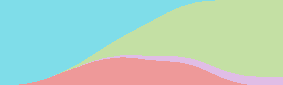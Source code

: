settings.prc = false;
settings.render=0;

white = rgb("faf4ed");
black = rgb("575279");
blue = rgb("286983");
red = rgb("d7827e");
yellow = rgb("f6c177");
orange = rgb("ea9d34");
gray = rgb("9893a5");
grey = rgb("9893a5");
deepcyan = rgb("56949f");
pink = rgb("b4637a");
magenta = rgb("eb6f92");
green = rgb("a0d971");
purple = rgb("907aa9");

defaultpen(black + fontsize(8pt));

real[][] data = {
	{28973,28626,1,0,0},
	{28973,28626,1,0,0},
	{28973,28626,1,0,0},
	{28973,28626,1,0,0},
	{28973,28626,1,0,0},
	{28973,28625,2,0,0},
	{28973,28625,2,0,0},
	{28973,28624,3,0,0},
	{28973,28623,4,0,0},
	{28973,28621,6,0,0},
	{28973,28620,7,0,0},
	{28973,28617,10,0,0},
	{28973,28617,10,0,0},
	{28973,28614,13,0,0},
	{28973,28613,14,0,0},
	{28973,28611,16,0,0},
	{28973,28608,19,0,0},
	{28973,28606,21,0,0},
	{28973,28603,24,0,0},
	{28973,28599,28,0,0},
	{28973,28598,29,0,0},
	{28973,28595,32,0,0},
	{28973,28590,37,0,0},
	{28973,28583,44,0,0},
	{28973,28581,46,0,0},
	{28973,28577,50,0,0},
	{28973,28575,52,0,0},
	{28973,28563,64,0,0},
	{28973,28559,68,0,0},
	{28973,28555,72,0,0},
	{28973,28548,79,0,0},
	{28973,28541,86,0,0},
	{28973,28538,89,0,0},
	{28973,28533,94,0,0},
	{28973,28528,99,0,0},
	{28973,28523,104,0,0},
	{28973,28517,110,0,0},
	{28973,28511,116,0,0},
	{28973,28502,125,0,0},
	{28973,28498,129,0,0},
	{28973,28491,136,0,0},
	{28973,28483,144,0,0},
	{28973,28472,155,0,0},
	{28973,28459,168,0,0},
	{28973,28452,175,0,0},
	{28973,28441,186,0,0},
	{28973,28433,194,0,0},
	{28973,28419,208,0,0},
	{28973,28414,213,0,0},
	{28973,28406,221,0,0},
	{28973,28399,228,0,0},
	{28973,28383,244,0,0},
	{28973,28372,255,0,0},
	{28973,28358,269,0,0},
	{28973,28346,281,0,0},
	{28973,28331,296,0,0},
	{28973,28320,307,0,0},
	{28973,28304,323,0,0},
	{28973,28287,340,0,0},
	{28973,28278,349,0,0},
	{28973,28265,362,0,0},
	{28973,28253,374,0,0},
	{28973,28237,390,0,0},
	{28973,28220,407,0,0},
	{28973,28209,418,0,0},
	{28973,28197,430,0,0},
	{28973,28184,443,0,0},
	{28973,28171,456,0,0},
	{28973,28155,472,0,0},
	{28973,28145,482,0,0},
	{28973,28133,494,0,0},
	{28973,28120,507,0,0},
	{28973,28102,525,0,0},
	{28973,28088,539,0,0},
	{28973,28075,552,0,0},
	{28973,28060,567,0,0},
	{28973,28049,578,0,0},
	{28973,28035,592,0,0},
	{28973,28017,610,0,0},
	{28973,27995,632,0,0},
	{28973,27977,650,0,0},
	{28973,27951,676,0,0},
	{28973,27933,694,0,0},
	{28973,27914,713,0,0},
	{28973,27887,740,0,0},
	{28973,27866,761,0,0},
	{28973,27849,778,0,0},
	{28973,27821,806,0,0},
	{28973,27803,824,0,0},
	{28973,27782,845,0,0},
	{28973,27758,869,0,0},
	{28973,27731,896,0,0},
	{28973,27707,920,0,0},
	{28973,27695,932,0,0},
	{28973,27674,953,0,0},
	{28973,27651,976,0,0},
	{28973,27629,998,0,0},
	{28973,27606,1021,0,0},
	{28973,27583,1044,0,0},
	{28973,27564,1063,0,0},
	{28973,27544,1083,0,0},
	{28973,27515,1112,0,0},
	{28973,27497,1130,0,0},
	{28973,27473,1154,0,0},
	{28973,27446,1181,0,0},
	{28973,27430,1197,0,0},
	{28973,27413,1214,0,0},
	{28973,27382,1245,0,0},
	{28973,27360,1267,0,0},
	{28973,27337,1290,0,0},
	{28973,27299,1328,0,0},
	{28973,27273,1354,0,0},
	{28973,27240,1387,0,0},
	{28973,27215,1412,0,0},
	{28973,27193,1434,0,0},
	{28973,27160,1467,0,0},
	{28973,27137,1490,0,0},
	{28973,27111,1516,0,0},
	{28973,27079,1548,0,0},
	{28973,27049,1578,0,0},
	{28973,27025,1602,0,0},
	{28973,26993,1634,0,0},
	{28973,26961,1666,0,0},
	{28973,26931,1696,0,0},
	{28973,26906,1721,0,0},
	{28973,26868,1759,0,0},
	{28973,26847,1780,0,0},
	{28973,26803,1824,0,0},
	{28973,26770,1857,0,0},
	{28973,26742,1885,0,0},
	{28973,26712,1915,0,0},
	{28973,26681,1945,1,0},
	{28973,26646,1980,1,0},
	{28973,26609,2017,1,0},
	{28973,26578,2047,2,0},
	{28973,26544,2080,3,0},
	{28973,26510,2114,3,0},
	{28973,26467,2157,3,0},
	{28973,26423,2201,3,0},
	{28973,26393,2231,3,0},
	{28973,26352,2269,6,0},
	{28973,26315,2305,7,0},
	{28973,26279,2341,7,0},
	{28973,26242,2378,7,0},
	{28973,26192,2427,7,1},
	{28973,26148,2467,11,1},
	{28973,26098,2515,13,1},
	{28973,26061,2550,15,1},
	{28973,26021,2589,16,1},
	{28973,25979,2630,17,1},
	{28973,25939,2668,18,2},
	{28973,25876,2731,18,2},
	{28973,25822,2783,20,2},
	{28973,25775,2827,22,3},
	{28973,25721,2881,22,3},
	{28973,25669,2929,26,3},
	{28973,25621,2975,28,3},
	{28973,25568,3026,30,3},
	{28973,25520,3072,32,3},
	{28973,25477,3113,34,3},
	{28973,25439,3148,37,3},
	{28973,25403,3178,39,7},
	{28973,25353,3223,44,7},
	{28973,25294,3279,47,7},
	{28973,25249,3318,53,7},
	{28973,25213,3346,61,7},
	{28973,25174,3379,66,8},
	{28973,25114,3432,72,9},
	{28973,25076,3465,77,9},
	{28973,25028,3508,81,10},
	{28973,24980,3553,84,10},
	{28973,24924,3601,92,10},
	{28973,24887,3633,97,10},
	{28973,24837,3676,104,10},
	{28973,24788,3720,107,12},
	{28973,24738,3764,112,13},
	{28973,24700,3796,115,16},
	{28973,24650,3838,123,16},
	{28973,24609,3872,129,17},
	{28973,24555,3918,136,18},
	{28973,24512,3952,144,19},
	{28973,24467,3994,147,19},
	{28973,24410,4044,152,21},
	{28973,24359,4087,158,23},
	{28973,24299,4136,168,24},
	{28973,24253,4174,175,25},
	{28973,24214,4203,184,26},
	{28973,24154,4253,193,27},
	{28973,24100,4296,203,28},
	{28973,24058,4324,216,29},
	{28973,24000,4375,223,29},
	{28973,23946,4412,236,33},
	{28973,23903,4444,247,33},
	{28973,23848,4483,261,35},
	{28973,23791,4524,274,38},
	{28973,23733,4575,280,39},
	{28973,23692,4603,290,42},
	{28973,23639,4644,302,42},
	{28973,23573,4707,304,43},
	{28973,23527,4741,314,45},
	{28973,23479,4773,329,46},
	{28973,23428,4811,337,51},
	{28973,23381,4844,349,53},
	{28973,23311,4905,358,53},
	{28973,23255,4950,366,56},
	{28973,23212,4982,373,60},
	{28973,23157,5026,382,62},
	{28973,23113,5059,392,63},
	{28973,23060,5103,401,63},
	{28973,23005,5147,412,63},
	{28973,22949,5190,423,65},
	{28973,22893,5233,433,68},
	{28973,22843,5254,459,71},
	{28973,22780,5306,468,73},
	{28973,22720,5354,479,74},
	{28973,22660,5400,491,76},
	{28973,22613,5428,509,77},
	{28973,22537,5486,525,79},
	{28973,22481,5520,546,80},
	{28973,22421,5566,559,81},
	{28973,22374,5598,574,81},
	{28973,22319,5638,587,83},
	{28973,22265,5672,604,86},
	{28973,22212,5708,620,87},
	{28973,22158,5740,640,89},
	{28973,22099,5772,664,92},
	{28973,22054,5795,683,95},
	{28973,22000,5825,705,97},
	{28973,21943,5856,729,99},
	{28973,21885,5886,752,104},
	{28973,21827,5922,772,106},
	{28973,21769,5951,800,107},
	{28973,21717,5984,819,107},
	{28973,21662,6013,842,110},
	{28973,21597,6057,863,110},
	{28973,21538,6103,875,111},
	{28973,21481,6144,889,113},
	{28973,21427,6178,907,115},
	{28973,21366,6212,934,115},
	{28973,21311,6244,954,118},
	{28973,21249,6282,975,121},
	{28973,21173,6341,989,124},
	{28973,21115,6372,1014,126},
	{28973,21041,6418,1038,130},
	{28973,20974,6465,1058,130},
	{28973,20903,6516,1074,134},
	{28973,20832,6569,1090,136},
	{28973,20774,6600,1116,137},
	{28973,20703,6651,1134,139},
	{28973,20625,6693,1165,144},
	{28973,20561,6734,1184,148},
	{28973,20492,6781,1205,149},
	{28973,20421,6828,1227,151},
	{28973,20355,6867,1250,155},
	{28973,20281,6909,1281,156},
	{28973,20218,6949,1303,157},
	{28973,20152,6984,1333,158},
	{28973,20079,7036,1350,162},
	{28973,20018,7060,1385,164},
	{28973,19959,7086,1414,168},
	{28973,19870,7149,1434,174},
	{28973,19805,7188,1460,174},
	{28973,19733,7220,1497,177},
	{28973,19656,7259,1529,183},
	{28973,19592,7286,1562,187},
	{28973,19526,7319,1589,193},
	{28973,19460,7354,1615,198},
	{28973,19386,7388,1648,205},
	{28973,19325,7408,1687,207},
	{28973,19254,7448,1717,208},
	{28973,19167,7504,1743,213},
	{28973,19100,7542,1770,215},
	{28973,19031,7573,1805,218},
	{28973,18955,7616,1837,219},
	{28973,18892,7648,1863,224},
	{28973,18823,7677,1897,230},
	{28973,18749,7721,1923,234},
	{28973,18691,7731,1969,236},
	{28973,18633,7762,1993,239},
	{28973,18564,7794,2029,240},
	{28973,18497,7831,2057,242},
	{28973,18427,7862,2092,246},
	{28973,18364,7885,2126,252},
	{28973,18293,7919,2157,258},
	{28973,18236,7941,2187,263},
	{28973,18166,7960,2232,269},
	{28973,18088,8009,2256,274},
	{28973,18014,8050,2285,278},
	{28973,17948,8076,2322,281},
	{28973,17878,8110,2355,284},
	{28973,17816,8135,2389,287},
	{28973,17747,8170,2421,289},
	{28973,17687,8177,2470,293},
	{28973,17617,8198,2513,299},
	{28973,17541,8235,2549,302},
	{28973,17459,8264,2595,309},
	{28973,17398,8280,2636,313},
	{28973,17319,8305,2683,320},
	{28973,17243,8331,2727,326},
	{28973,17167,8345,2783,332},
	{28973,17106,8347,2838,336},
	{28973,17038,8372,2874,343},
	{28973,16974,8389,2911,353},
	{28973,16892,8428,2952,355},
	{28973,16829,8457,2984,357},
	{28973,16761,8481,3024,361},
	{28973,16690,8507,3067,363},
	{28973,16605,8543,3112,367},
	{28973,16535,8582,3139,371},
	{28973,16472,8593,3186,376},
	{28973,16390,8629,3231,377},
	{28973,16316,8657,3273,381},
	{28973,16231,8704,3307,385},
	{28973,16164,8733,3337,393},
	{28973,16092,8753,3386,396},
	{28973,16026,8757,3440,404},
	{28973,15943,8794,3480,410},
	{28973,15886,8802,3525,414},
	{28973,15807,8830,3571,419},
	{28973,15723,8874,3610,420},
	{28973,15653,8880,3670,424},
	{28973,15597,8883,3717,430},
	{28973,15533,8885,3774,435},
	{28973,15474,8895,3819,439},
	{28973,15397,8925,3866,439},
	{28973,15330,8948,3904,445},
	{28973,15270,8963,3946,448},
	{28973,15208,8969,3996,454},
	{28973,15138,8996,4037,456},
	{28973,15059,9007,4097,464},
	{28973,14982,9041,4133,471},
	{28973,14914,9056,4183,474},
	{28973,14860,9060,4223,484},
	{28973,14794,9070,4272,491},
	{28973,14730,9073,4324,500},
	{28973,14674,9073,4374,506},
	{28973,14605,9086,4423,513},
	{28973,14524,9107,4479,517},
	{28973,14457,9128,4521,521},
	{28973,14387,9138,4575,527},
	{28973,14315,9158,4621,533},
	{28973,14250,9179,4664,534},
	{28973,14184,9165,4736,542},
	{28973,14124,9164,4790,549},
	{28973,14069,9166,4837,555},
	{28973,14017,9144,4906,560},
	{28973,13955,9154,4954,564},
	{28973,13891,9170,4996,570},
	{28973,13837,9166,5046,578},
	{28973,13770,9175,5100,582},
	{28973,13714,9184,5143,586},
	{28973,13648,9196,5189,594},
	{28973,13575,9224,5232,596},
	{28973,13515,9235,5275,602},
	{28973,13458,9242,5321,606},
	{28973,13373,9278,5365,611},
	{28973,13317,9288,5408,614},
	{28973,13251,9309,5446,621},
	{28973,13177,9327,5492,631},
	{28973,13115,9336,5541,635},
	{28973,13055,9346,5588,638},
	{28973,12986,9361,5639,641},
	{28973,12922,9365,5690,650},
	{28973,12853,9355,5757,662},
	{28973,12794,9357,5808,668},
	{28973,12721,9374,5860,672},
	{28973,12662,9377,5911,677},
	{28973,12587,9409,5949,682},
	{28973,12505,9441,5994,687},
	{28973,12448,9435,6050,694},
	{28973,12386,9440,6100,701},
	{28973,12318,9446,6153,710},
	{28973,12256,9447,6208,716},
	{28973,12184,9456,6267,720},
	{28973,12139,9444,6318,726},
	{28973,12064,9473,6359,731},
	{28973,12006,9465,6414,742},
	{28973,11948,9457,6471,751},
	{28973,11874,9478,6518,757},
	{28973,11802,9484,6576,765},
	{28973,11738,9484,6636,769},
	{28973,11677,9487,6689,774},
	{28973,11617,9476,6758,776},
	{28973,11549,9482,6816,780},
	{28973,11489,9478,6873,787},
	{28973,11424,9482,6931,790},
	{28973,11372,9472,6986,797},
	{28973,11312,9476,7037,802},
	{28973,11252,9458,7109,808},
	{28973,11200,9433,7179,815},
	{28973,11160,9409,7239,819},
	{28973,11104,9401,7294,828},
	{28973,11043,9386,7360,838},
	{28973,10984,9359,7433,851},
	{28973,10935,9338,7495,859},
	{28973,10882,9320,7562,863},
	{28973,10822,9319,7616,870},
	{28973,10758,9316,7676,877},
	{28973,10717,9300,7726,884},
	{28973,10658,9294,7786,889},
	{28973,10592,9290,7851,894},
	{28973,10538,9287,7906,896},
	{28973,10480,9279,7965,903},
	{28973,10416,9294,8013,904},
	{28973,10368,9264,8079,916},
	{28973,10309,9254,8146,918},
	{28973,10250,9242,8213,922},
	{28973,10188,9232,8280,927},
	{28973,10136,9214,8349,928},
	{28973,10073,9209,8408,937},
	{28973,10012,9202,8468,945},
	{28973,9947,9200,8528,952},
	{28973,9880,9187,8600,960},
	{28973,9828,9172,8660,967},
	{28973,9770,9158,8716,983},
	{28973,9701,9167,8770,989},
	{28973,9643,9150,8835,999},
	{28973,9577,9150,8898,1002},
	{28973,9517,9139,8957,1014},
	{28973,9454,9134,9017,1022},
	{28973,9394,9114,9088,1031},
	{28973,9338,9101,9151,1037},
	{28973,9281,9093,9210,1043},
	{28973,9220,9103,9253,1051},
	{28973,9161,9097,9313,1056},
	{28973,9102,9099,9365,1061},
	{28973,9043,9079,9438,1067},
	{28973,8987,9064,9501,1075},
	{28973,8936,9045,9564,1082},
	{28973,8881,9015,9637,1094},
	{28973,8824,9003,9696,1104},
	{28973,8759,9000,9753,1115},
	{28973,8700,8991,9814,1122},
	{28973,8626,8988,9881,1132},
	{28973,8567,8967,9953,1140},
	{28973,8515,8953,10012,1147},
	{28973,8449,8945,10076,1157},
	{28973,8405,8909,10140,1173},
	{28973,8352,8881,10212,1182},
	{28973,8301,8866,10271,1189},
	{28973,8255,8836,10339,1197},
	{28973,8200,8804,10420,1203},
	{28973,8146,8793,10478,1210},
	{28973,8099,8771,10538,1219},
	{28973,8036,8773,10595,1223},
	{28973,7985,8757,10649,1236},
	{28973,7933,8740,10713,1241},
	{28973,7869,8737,10768,1253},
	{28973,7827,8718,10825,1257},
	{28973,7760,8716,10887,1264},
	{28973,7699,8710,10949,1269},
	{28973,7642,8692,11013,1280},
	{28973,7601,8659,11079,1288},
	{28973,7540,8652,11142,1293},
	{28973,7486,8631,11206,1304},
	{28973,7436,8606,11278,1307},
	{28973,7380,8602,11333,1312},
	{28973,7311,8602,11397,1317},
	{28973,7256,8582,11467,1322},
	{28973,7201,8563,11534,1329},
	{28973,7145,8542,11604,1336},
	{28973,7080,8539,11669,1339},
	{28973,7027,8528,11726,1346},
	{28973,6966,8510,11800,1351},
	{28973,6904,8517,11851,1355},
	{28973,6852,8493,11921,1361},
	{28973,6785,8488,11989,1365},
	{28973,6726,8489,12040,1372},
	{28973,6659,8500,12091,1377},
	{28973,6605,8494,12144,1384},
	{28973,6549,8478,12206,1394},
	{28973,6474,8480,12273,1400},
	{28973,6414,8476,12334,1403},
	{28973,6354,8469,12390,1414},
	{28973,6298,8449,12455,1425},
	{28973,6241,8439,12515,1432},
	{28973,6175,8438,12572,1442},
	{28973,6120,8420,12641,1446},
	{28973,6051,8422,12698,1456},
	{28973,6002,8418,12747,1460},
	{28973,5944,8396,12820,1467},
	{28973,5885,8380,12890,1472},
	{28973,5827,8386,12935,1479},
	{28973,5758,8376,13005,1488},
	{28973,5689,8382,13066,1490},
	{28973,5631,8374,13122,1500},
	{28973,5573,8375,13174,1505},
	{28973,5499,8390,13231,1507},
	{28973,5440,8389,13286,1512},
	{28973,5384,8395,13335,1513},
	{28973,5319,8390,13399,1519},
	{28973,5258,8385,13453,1531},
	{28973,5192,8388,13509,1538},
	{28973,5145,8370,13565,1547},
	{28973,5093,8367,13614,1553},
	{28973,5042,8359,13671,1555},
	{28973,4980,8355,13733,1559},
	{28973,4917,8339,13807,1564},
	{28973,4858,8337,13862,1570},
	{28973,4799,8340,13913,1575},
	{28973,4738,8334,13971,1584},
	{28973,4678,8346,14017,1586},
	{28973,4604,8349,14081,1593},
	{28973,4554,8324,14148,1601},
	{28973,4510,8305,14204,1608},
	{28973,4445,8305,14260,1617},
	{28973,4394,8287,14320,1626},
	{28973,4328,8282,14383,1634},
	{28973,4273,8263,14449,1642},
	{28973,4219,8244,14509,1655},
	{28973,4151,8252,14560,1664},
	{28973,4088,8258,14615,1666},
	{28973,4042,8245,14669,1671},
	{28973,3989,8243,14717,1678},
	{28973,3936,8238,14767,1686},
	{28973,3897,8198,14837,1695},
	{28973,3836,8183,14906,1702},
	{28973,3794,8166,14958,1709},
	{28973,3748,8144,15016,1719},
	{28973,3693,8137,15073,1724},
	{28973,3654,8117,15119,1737},
	{28973,3598,8109,15174,1746},
	{28973,3556,8081,15238,1752},
	{28973,3516,8060,15292,1759},
	{28973,3466,8045,15348,1768},
	{28973,3419,8042,15388,1778},
	{28973,3370,8036,15435,1786},
	{28973,3330,8018,15489,1790},
	{28973,3285,8006,15537,1799},
	{28973,3226,8014,15587,1800},
	{28973,3178,7996,15646,1807},
	{28973,3123,8011,15677,1816},
	{28973,3070,7997,15740,1820},
	{28973,3016,7992,15794,1825},
	{28973,2957,8000,15837,1833},
	{28973,2894,8002,15893,1838},
	{28973,2857,7979,15946,1845},
	{28973,2812,7962,16006,1847},
	{28973,2755,7973,16044,1855},
	{28973,2701,7981,16089,1856},
	{28973,2664,7956,16151,1856},
	{28973,2624,7946,16195,1862},
	{28973,2578,7931,16252,1866},
	{28973,2537,7915,16304,1871},
	{28973,2488,7903,16361,1875},
	{28973,2442,7888,16416,1881},
	{28973,2392,7884,16463,1888},
	{28973,2339,7875,16520,1893},
	{28973,2296,7853,16576,1902},
	{28973,2245,7837,16638,1907},
	{28973,2208,7809,16700,1910},
	{28973,2178,7783,16751,1915},
	{28973,2140,7758,16808,1921},
	{28973,2092,7743,16866,1926},
	{28973,2048,7730,16916,1933},
	{28973,2009,7723,16957,1938},
	{28973,1983,7695,17003,1946},
	{28973,1940,7667,17060,1960},
	{28973,1907,7660,17096,1964},
	{28973,1874,7626,17157,1970},
	{28973,1846,7598,17209,1974},
	{28973,1813,7576,17261,1977},
	{28973,1785,7552,17307,1983},
	{28973,1744,7540,17353,1990},
	{28973,1718,7510,17400,1999},
	{28973,1684,7482,17453,2008},
	{28973,1661,7450,17498,2018},
	{28973,1623,7417,17561,2026},
	{28973,1587,7392,17617,2031},
	{28973,1555,7373,17662,2037},
	{28973,1520,7361,17701,2045},
	{28973,1494,7329,17749,2055},
	{28973,1452,7308,17805,2062},
	{28973,1424,7289,17846,2068},
	{28973,1390,7258,17904,2075},
	{28973,1354,7240,17952,2081},
	{28973,1319,7218,18005,2085},
	{28973,1290,7188,18058,2091},
	{28973,1262,7163,18108,2094},
	{28973,1228,7153,18148,2098},
	{28973,1197,7122,18201,2107},
	{28973,1174,7092,18245,2116},
	{28973,1137,7066,18302,2122},
	{28973,1111,7049,18334,2133},
	{28973,1079,7017,18394,2137},
	{28973,1047,6986,18453,2141},
	{28973,1016,6961,18501,2149},
	{28973,991,6930,18554,2152},
	{28973,961,6899,18611,2156},
	{28973,923,6865,18676,2163},
	{28973,891,6838,18732,2166},
	{28973,868,6801,18781,2177},
	{28973,838,6781,18827,2181},
	{28973,813,6752,18874,2188},
	{28973,775,6735,18922,2195},
	{28973,750,6695,18982,2200},
	{28973,716,6668,19039,2204},
	{28973,691,6637,19090,2209},
	{28973,669,6599,19146,2213},
	{28973,648,6567,19191,2221},
	{28973,637,6524,19240,2226},
	{28973,619,6495,19284,2229},
	{28973,602,6452,19339,2234},
	{28973,582,6415,19391,2239},
	{28973,561,6369,19448,2249},
	{28973,541,6329,19500,2257},
	{28973,523,6288,19552,2264},
	{28973,507,6237,19613,2270},
	{28973,491,6198,19666,2272},
	{28973,474,6153,19719,2281},
	{28973,462,6104,19775,2286},
	{28973,449,6057,19830,2291},
	{28973,433,6007,19891,2296},
	{28973,419,5961,19948,2299},
	{28973,402,5920,20001,2304},
	{28973,391,5874,20056,2306},
	{28973,363,5837,20115,2312},
	{28973,343,5789,20178,2317},
	{28973,333,5732,20239,2323},
	{28973,318,5683,20298,2328},
	{28973,309,5622,20359,2337},
	{28973,302,5573,20408,2344},
	{28973,294,5518,20468,2347},
	{28973,283,5483,20510,2351},
	{28973,268,5436,20564,2359},
	{28973,257,5394,20611,2365},
	{28973,249,5350,20655,2373},
	{28973,235,5301,20714,2377},
	{28973,222,5255,20769,2381},
	{28973,210,5217,20813,2387},
	{28973,194,5162,20877,2394},
	{28973,186,5101,20940,2400},
	{28973,182,5060,20982,2403},
	{28973,173,5011,21028,2415},
	{28973,166,4955,21082,2424},
	{28973,159,4911,21129,2428},
	{28973,146,4863,21183,2435},
	{28973,138,4803,21241,2445},
	{28973,126,4756,21298,2447},
	{28973,116,4714,21343,2454},
	{28973,104,4661,21401,2461},
	{28973,90,4616,21455,2466},
	{28973,87,4556,21512,2472},
	{28973,79,4510,21560,2478},
	{28973,75,4455,21616,2481},
	{28973,70,4407,21664,2486},
	{28973,63,4364,21713,2487},
	{28973,59,4304,21771,2493},
	{28973,52,4250,21822,2503},
	{28973,47,4212,21857,2511},
	{28973,44,4162,21899,2522},
	{28973,41,4118,21944,2524},
	{28973,37,4068,21993,2529},
	{28973,35,4032,22029,2531},
	{28973,29,3992,22068,2538},
	{28973,22,3945,22118,2542},
	{28973,19,3885,22178,2545},
	{28973,17,3831,22232,2547},
	{28973,14,3779,22283,2551},
	{28973,12,3713,22342,2560},
	{28973,9,3670,22382,2566},
	{28973,7,3621,22425,2574},
	{28973,6,3573,22469,2579},
	{28973,4,3530,22510,2583},
	{28973,3,3488,22547,2589},
	{28973,2,3435,22597,2593},
	{28973,1,3378,22654,2594},
	{28973,1,3335,22691,2600},
	{28973,1,3284,22734,2608},
	{28973,1,3228,22783,2615},
	{28973,1,3184,22821,2621},
	{28973,1,3128,22875,2623},
	{28973,1,3079,22918,2629},
	{28973,1,3029,22961,2636},
	{28973,1,2985,23003,2638},
	{28973,1,2941,23044,2641},
	{28973,1,2890,23080,2656},
	{28973,1,2854,23112,2660},
	{28973,0,2795,23168,2664},
	{28973,0,2745,23215,2667},
	{28973,0,2701,23255,2671},
	{28973,0,2658,23294,2675},
	{28973,0,2611,23337,2679},
	{28973,0,2576,23370,2681},
	{28973,0,2526,23415,2686},
	{28973,0,2485,23453,2689},
	{28973,0,2425,23506,2696},
	{28973,0,2386,23542,2699},
	{28973,0,2343,23579,2705},
	{28973,0,2307,23606,2714},
	{28973,0,2275,23635,2717},
	{28973,0,2234,23669,2724},
	{28973,0,2194,23704,2729},
	{28973,0,2152,23740,2735},
	{28973,0,2112,23780,2735},
	{28973,0,2072,23815,2740},
	{28973,0,2035,23844,2748},
	{28973,0,2003,23874,2750},
	{28973,0,1980,23892,2755},
	{28973,0,1931,23934,2762},
	{28973,0,1889,23971,2767},
	{28973,0,1864,23992,2771},
	{28973,0,1831,24024,2772},
	{28973,0,1796,24051,2780},
	{28973,0,1750,24093,2784},
	{28973,0,1704,24132,2791},
	{28973,0,1666,24166,2795},
	{28973,0,1632,24197,2798},
	{28973,0,1597,24229,2801},
	{28973,0,1561,24259,2807},
	{28973,0,1529,24286,2812},
	{28973,0,1496,24317,2814},
	{28973,0,1466,24347,2814},
	{28973,0,1440,24371,2816},
	{28973,0,1407,24395,2825},
	{28973,0,1373,24427,2827},
	{28973,0,1341,24456,2830},
	{28973,0,1303,24489,2835},
	{28973,0,1273,24516,2838},
	{28973,0,1254,24533,2840},
	{28973,0,1221,24562,2844},
	{28973,0,1192,24590,2845},
	{28973,0,1163,24619,2845},
	{28973,0,1142,24638,2847},
	{28973,0,1113,24664,2850},
	{28973,0,1086,24689,2852},
	{28973,0,1052,24718,2857},
	{28973,0,1025,24742,2860},
	{28973,0,999,24761,2867},
	{28973,0,965,24794,2868},
	{28973,0,935,24822,2870},
	{28973,0,906,24849,2872},
	{28973,0,881,24874,2872},
	{28973,0,843,24910,2874},
	{28973,0,819,24930,2878},
	{28973,0,799,24947,2881},
	{28973,0,779,24967,2881},
	{28973,0,748,24997,2882},
	{28973,0,720,25022,2885},
	{28973,0,694,25045,2888},
	{28973,0,669,25068,2890},
	{28973,0,641,25094,2892},
	{28973,0,621,25113,2893},
	{28973,0,601,25129,2897},
	{28973,0,580,25148,2899},
	{28973,0,563,25165,2899},
	{28973,0,540,25185,2902},
	{28973,0,525,25200,2902},
	{28973,0,501,25222,2904},
	{28973,0,489,25233,2905},
	{28973,0,467,25252,2908},
	{28973,0,453,25266,2908},
	{28973,0,438,25277,2912},
	{28973,0,423,25290,2914},
	{28973,0,408,25301,2918},
	{28973,0,391,25316,2920},
	{28973,0,381,25326,2920},
	{28973,0,368,25336,2923},
	{28973,0,361,25342,2924},
	{28973,0,353,25349,2925},
	{28973,0,340,25359,2928},
	{28973,0,322,25374,2931},
	{28973,0,311,25384,2932},
	{28973,0,303,25391,2933},
	{28973,0,291,25402,2934},
	{28973,0,275,25417,2935},
	{28973,0,267,25425,2935},
	{28973,0,252,25440,2935},
	{28973,0,238,25453,2936},
	{28973,0,230,25461,2936},
	{28973,0,218,25473,2936},
	{28973,0,206,25484,2937},
	{28973,0,193,25496,2938},
	{28973,0,180,25508,2939},
	{28973,0,171,25517,2939},
	{28973,0,159,25526,2942},
	{28973,0,148,25536,2943},
	{28973,0,143,25540,2944},
	{28973,0,137,25545,2945},
	{28973,0,126,25555,2946},
	{28973,0,116,25565,2946},
	{28973,0,107,25573,2947},
	{28973,0,100,25578,2949},
	{28973,0,95,25583,2949},
	{28973,0,89,25589,2949},
	{28973,0,86,25592,2949},
	{28973,0,82,25595,2950},
	{28973,0,80,25597,2950},
	{28973,0,78,25599,2950},
	{28973,0,72,25604,2951},
	{28973,0,71,25605,2951},
	{28973,0,68,25608,2951},
	{28973,0,65,25611,2951},
	{28973,0,58,25618,2951},
	{28973,0,50,25624,2953},
	{28973,0,48,25626,2953},
	{28973,0,44,25629,2954},
	{28973,0,40,25633,2954},
	{28973,0,31,25641,2955},
	{28973,0,30,25642,2955},
	{28973,0,26,25646,2955},
	{28973,0,21,25650,2956},
	{28973,0,19,25652,2956},
	{28973,0,14,25657,2956},
	{28973,0,11,25659,2957},
	{28973,0,10,25660,2957},
	{28973,0,7,25663,2957},
	{28973,0,6,25664,2957},
	{28973,0,6,25664,2957},
	{28973,0,5,25665,2957},
	{28973,0,5,25665,2957},
	{28973,0,5,25665,2957},
	{28973,0,4,25666,2957},
	{28973,0,4,25666,2957},
	{28973,0,3,25667,2957},
	{28973,0,1,25669,2957},
	{28973,0,1,25669,2957},
	{28973,0,1,25669,2957},
	{28973,0,1,25669,2957},
	{28973,0,0,25670,2957},
	{28973,0,0,25670,2957},
	{28973,0,0,25670,2957},
	{28973,0,0,25670,2957},
	{28973,0,0,25670,2957},
	{28973,0,0,25670,2957},
	{28973,0,0,25670,2957},
	{28973,0,0,25670,2957},
	{28973,0,0,25670,2957},
	{28973,0,0,25670,2957},
	{28973,0,0,25670,2957},
	{28973,0,0,25670,2957},
	{28973,0,0,25670,2957},
	{28973,0,0,25670,2957},
	{28973,0,0,25670,2957},
	{28973,0,0,25670,2957},
	{28973,0,0,25670,2957},
	{28973,0,0,25670,2957},
	{28973,0,0,25670,2957},
	{28973,0,0,25670,2957},
	{28973,0,0,25670,2957},
	{28973,0,0,25670,2957},
	{28973,0,0,25670,2957},
	{28973,0,0,25670,2957},
	{28973,0,0,25670,2957},
	{28973,0,0,25670,2957},
	{28973,0,0,25670,2957},
	{28973,0,0,25670,2957},
	{28973,0,0,25670,2957},
	{28973,0,0,25670,2957},
	{28973,0,0,25670,2957},
	{28973,0,0,25670,2957},
	{28973,0,0,25670,2957},
	{28973,0,0,25670,2957},
	{28973,0,0,25670,2957},
	{28973,0,0,25670,2957},
	{28973,0,0,25670,2957},
	{28973,0,0,25670,2957},
	{28973,0,0,25670,2957},
	{28973,0,0,25670,2957},
	{28973,0,0,25670,2957},
	{28973,0,0,25670,2957},
	{28973,0,0,25670,2957},
	{28973,0,0,25670,2957},
	{28973,0,0,25670,2957},
	{28973,0,0,25670,2957},
	{28973,0,0,25670,2957},
	{28973,0,0,25670,2957},
	{28973,0,0,25670,2957},
	{28973,0,0,25670,2957},
	{28973,0,0,25670,2957}
};

size(10cm, 3cm, IgnoreAspect);

path pI = (0, 0) -- (0,0);
path pD = (0, 0) -- (0,0);
path pR = (0, 0) -- (0,0);

int tMax = data.length - 1;

real total = data[0][1] + data[0][2] + data[0][3] + data[0][4];

real S, I, R, D;

for(real t = 0; t < tMax; ++t) {
	S = data[floor(t)][1] / total;
	I = data[floor(t)][2] / total;
	R = data[floor(t)][3] / total;
	D = data[floor(t)][4] / total;

	pI = pI -- (t, I);
	pD = pD -- (t, I + D);
	pR = pR -- (t, I + D + R);
}

fill(pI--(tMax, I)--cycle, rgb("EF9A9A"));
fill(pD--reverse(pI)--cycle, rgb("E1BEE7"));
fill(pR--reverse(pD)--cycle, rgb("C5E1A5"));
fill((0, 1) -- (tMax, 1) -- reverse(pR)--cycle, rgb("80DEEA"));

